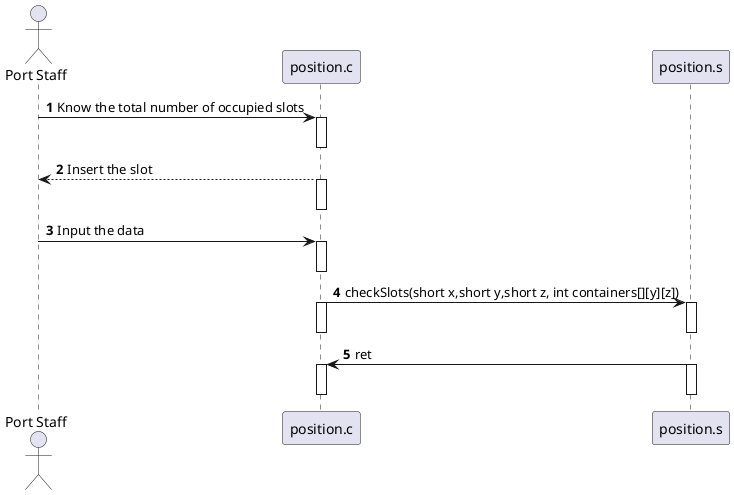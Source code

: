 @startuml
autonumber
'hide footbox
actor "Port Staff" as PORTSTAFF

participant "position.c" as position
participant "position.s" as pc


PORTSTAFF -> position: Know the total number of occupied slots
activate position
deactivate position
position --> PORTSTAFF: Insert the slot
activate position
deactivate position
PORTSTAFF -> position: Input the data
activate position
deactivate position

position -> pc: checkSlots(short x,short y,short z, int containers[][y][z])
activate position
deactivate position
activate pc
deactivate pc

pc -> position: ret
activate pc
deactivate pc
activate position
deactivate position

@enduml